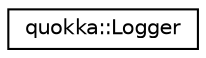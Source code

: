 digraph "Graphical Class Hierarchy"
{
 // LATEX_PDF_SIZE
  edge [fontname="Helvetica",fontsize="10",labelfontname="Helvetica",labelfontsize="10"];
  node [fontname="Helvetica",fontsize="10",shape=record];
  rankdir="LR";
  Node0 [label="quokka::Logger",height=0.2,width=0.4,color="black", fillcolor="white", style="filled",URL="$classquokka_1_1Logger.html",tooltip=" "];
}
